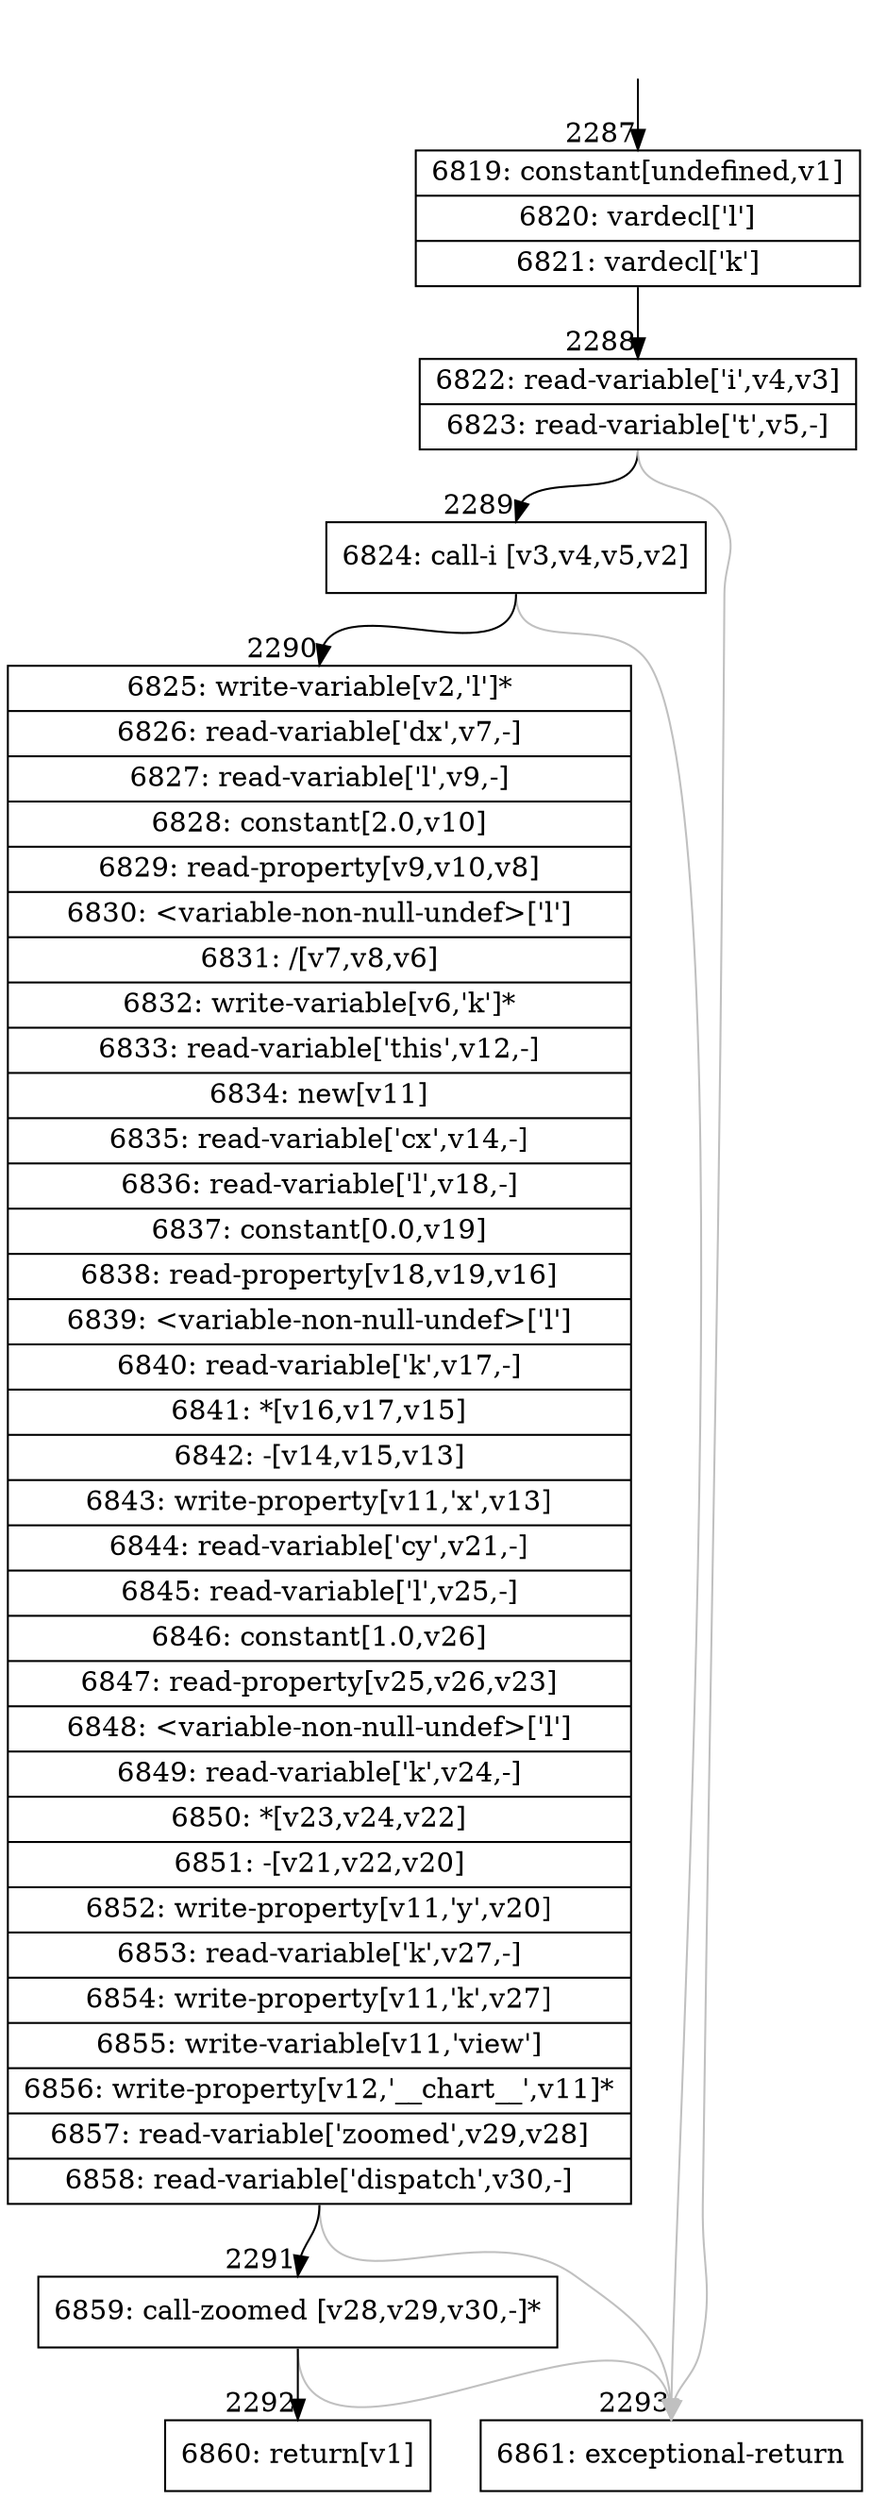 digraph {
rankdir="TD"
BB_entry225[shape=none,label=""];
BB_entry225 -> BB2287 [tailport=s, headport=n, headlabel="    2287"]
BB2287 [shape=record label="{6819: constant[undefined,v1]|6820: vardecl['l']|6821: vardecl['k']}" ] 
BB2287 -> BB2288 [tailport=s, headport=n, headlabel="      2288"]
BB2288 [shape=record label="{6822: read-variable['i',v4,v3]|6823: read-variable['t',v5,-]}" ] 
BB2288 -> BB2289 [tailport=s, headport=n, headlabel="      2289"]
BB2288 -> BB2293 [tailport=s, headport=n, color=gray, headlabel="      2293"]
BB2289 [shape=record label="{6824: call-i [v3,v4,v5,v2]}" ] 
BB2289 -> BB2290 [tailport=s, headport=n, headlabel="      2290"]
BB2289 -> BB2293 [tailport=s, headport=n, color=gray]
BB2290 [shape=record label="{6825: write-variable[v2,'l']*|6826: read-variable['dx',v7,-]|6827: read-variable['l',v9,-]|6828: constant[2.0,v10]|6829: read-property[v9,v10,v8]|6830: \<variable-non-null-undef\>['l']|6831: /[v7,v8,v6]|6832: write-variable[v6,'k']*|6833: read-variable['this',v12,-]|6834: new[v11]|6835: read-variable['cx',v14,-]|6836: read-variable['l',v18,-]|6837: constant[0.0,v19]|6838: read-property[v18,v19,v16]|6839: \<variable-non-null-undef\>['l']|6840: read-variable['k',v17,-]|6841: *[v16,v17,v15]|6842: -[v14,v15,v13]|6843: write-property[v11,'x',v13]|6844: read-variable['cy',v21,-]|6845: read-variable['l',v25,-]|6846: constant[1.0,v26]|6847: read-property[v25,v26,v23]|6848: \<variable-non-null-undef\>['l']|6849: read-variable['k',v24,-]|6850: *[v23,v24,v22]|6851: -[v21,v22,v20]|6852: write-property[v11,'y',v20]|6853: read-variable['k',v27,-]|6854: write-property[v11,'k',v27]|6855: write-variable[v11,'view']|6856: write-property[v12,'__chart__',v11]*|6857: read-variable['zoomed',v29,v28]|6858: read-variable['dispatch',v30,-]}" ] 
BB2290 -> BB2291 [tailport=s, headport=n, headlabel="      2291"]
BB2290 -> BB2293 [tailport=s, headport=n, color=gray]
BB2291 [shape=record label="{6859: call-zoomed [v28,v29,v30,-]*}" ] 
BB2291 -> BB2292 [tailport=s, headport=n, headlabel="      2292"]
BB2291 -> BB2293 [tailport=s, headport=n, color=gray]
BB2292 [shape=record label="{6860: return[v1]}" ] 
BB2293 [shape=record label="{6861: exceptional-return}" ] 
//#$~ 1339
}
